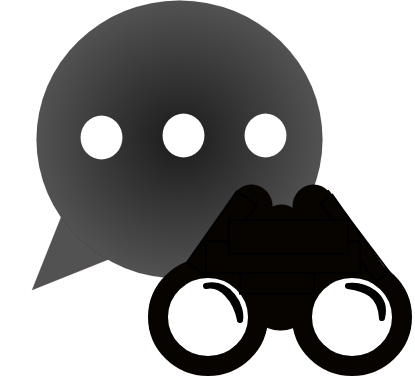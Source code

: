 <mxfile version="24.0.7" type="device">
  <diagram name="Page-1" id="mWeSTEN4kDcE91EUzqUU">
    <mxGraphModel dx="971" dy="52" grid="0" gridSize="10" guides="1" tooltips="1" connect="1" arrows="1" fold="1" page="0" pageScale="1" pageWidth="850" pageHeight="1100" math="0" shadow="0">
      <root>
        <mxCell id="0" />
        <mxCell id="1" parent="0" />
        <mxCell id="ezNnsWfWHxEFQ23frSES-12" value="" style="triangle;whiteSpace=wrap;html=1;rotation=-225;strokeWidth=0;fillColor=#525252;strokeColor=#b85450;" vertex="1" parent="1">
          <mxGeometry x="128.36" y="575.64" width="50" height="43" as="geometry" />
        </mxCell>
        <mxCell id="ezNnsWfWHxEFQ23frSES-6" value="" style="ellipse;whiteSpace=wrap;html=1;fillColor=#1b1b1b;strokeWidth=0;gradientColor=#525252;gradientDirection=radial;" vertex="1" parent="1">
          <mxGeometry x="138" y="470" width="143" height="139" as="geometry" />
        </mxCell>
        <mxCell id="ezNnsWfWHxEFQ23frSES-7" value="" style="ellipse;whiteSpace=wrap;html=1;strokeWidth=0;" vertex="1" parent="1">
          <mxGeometry x="160" y="527.5" width="21" height="22" as="geometry" />
        </mxCell>
        <mxCell id="ezNnsWfWHxEFQ23frSES-8" value="" style="ellipse;whiteSpace=wrap;html=1;strokeWidth=0;" vertex="1" parent="1">
          <mxGeometry x="201" y="526.5" width="21" height="22" as="geometry" />
        </mxCell>
        <mxCell id="ezNnsWfWHxEFQ23frSES-9" value="" style="ellipse;whiteSpace=wrap;html=1;strokeWidth=0;" vertex="1" parent="1">
          <mxGeometry x="242" y="526.5" width="21" height="22" as="geometry" />
        </mxCell>
        <mxCell id="ezNnsWfWHxEFQ23frSES-31" value="" style="group" vertex="1" connectable="0" parent="1">
          <mxGeometry x="199" y="562" width="122" height="91" as="geometry" />
        </mxCell>
        <mxCell id="ezNnsWfWHxEFQ23frSES-15" value="" style="ellipse;whiteSpace=wrap;html=1;strokeWidth=0;strokeColor=#070400;fillColor=#070400;" vertex="1" parent="ezNnsWfWHxEFQ23frSES-31">
          <mxGeometry x="45" y="42" width="32" height="31" as="geometry" />
        </mxCell>
        <mxCell id="ezNnsWfWHxEFQ23frSES-13" value="" style="ellipse;whiteSpace=wrap;html=1;strokeWidth=10;strokeColor=#070400;fillColor=none;" vertex="1" parent="ezNnsWfWHxEFQ23frSES-31">
          <mxGeometry y="42" width="50" height="49" as="geometry" />
        </mxCell>
        <mxCell id="ezNnsWfWHxEFQ23frSES-14" value="" style="ellipse;whiteSpace=wrap;html=1;strokeWidth=10;strokeColor=#070400;fillColor=none;gradientColor=default;" vertex="1" parent="ezNnsWfWHxEFQ23frSES-31">
          <mxGeometry x="72" y="42" width="50" height="49" as="geometry" />
        </mxCell>
        <mxCell id="ezNnsWfWHxEFQ23frSES-19" value="" style="edgeStyle=none;orthogonalLoop=1;jettySize=auto;html=1;rounded=0;fontSize=12;startSize=8;endSize=8;curved=1;entryX=0;entryY=0;entryDx=0;entryDy=0;strokeWidth=2;strokeColor=#070400;endArrow=none;endFill=0;exitX=0.949;exitY=0.828;exitDx=0;exitDy=0;exitPerimeter=0;" edge="1" parent="ezNnsWfWHxEFQ23frSES-31" source="ezNnsWfWHxEFQ23frSES-25">
          <mxGeometry width="140" relative="1" as="geometry">
            <mxPoint x="3.29" y="54.805" as="sourcePoint" />
            <mxPoint x="40.996" y="4.4" as="targetPoint" />
            <Array as="points" />
          </mxGeometry>
        </mxCell>
        <mxCell id="ezNnsWfWHxEFQ23frSES-20" value="" style="edgeStyle=none;orthogonalLoop=1;jettySize=auto;html=1;rounded=0;fontSize=12;startSize=8;endSize=8;curved=1;exitX=0.98;exitY=0.184;exitDx=0;exitDy=0;exitPerimeter=0;strokeWidth=1;strokeColor=#070400;endArrow=none;endFill=0;entryX=1;entryY=0;entryDx=0;entryDy=0;" edge="1" parent="ezNnsWfWHxEFQ23frSES-31" source="ezNnsWfWHxEFQ23frSES-14" target="ezNnsWfWHxEFQ23frSES-22">
          <mxGeometry width="140" relative="1" as="geometry">
            <mxPoint x="121" y="57" as="sourcePoint" />
            <mxPoint x="84" y="2" as="targetPoint" />
            <Array as="points" />
          </mxGeometry>
        </mxCell>
        <mxCell id="ezNnsWfWHxEFQ23frSES-21" value="" style="ellipse;whiteSpace=wrap;html=1;strokeWidth=0;strokeColor=#070400;fillColor=#070400;" vertex="1" parent="ezNnsWfWHxEFQ23frSES-31">
          <mxGeometry x="51" y="10" width="21" height="22" as="geometry" />
        </mxCell>
        <mxCell id="ezNnsWfWHxEFQ23frSES-22" value="" style="ellipse;whiteSpace=wrap;html=1;strokeWidth=0;strokeColor=#070400;fillColor=#070400;" vertex="1" parent="ezNnsWfWHxEFQ23frSES-31">
          <mxGeometry x="67" width="21" height="22" as="geometry" />
        </mxCell>
        <mxCell id="ezNnsWfWHxEFQ23frSES-23" value="" style="ellipse;whiteSpace=wrap;html=1;strokeWidth=0;strokeColor=#070400;fillColor=#070400;" vertex="1" parent="ezNnsWfWHxEFQ23frSES-31">
          <mxGeometry x="36" width="21" height="22" as="geometry" />
        </mxCell>
        <mxCell id="ezNnsWfWHxEFQ23frSES-25" value="" style="whiteSpace=wrap;html=1;rotation=-235;fillColor=#070400;" vertex="1" parent="ezNnsWfWHxEFQ23frSES-31">
          <mxGeometry x="10.17" y="18.79" width="43.55" height="12" as="geometry" />
        </mxCell>
        <mxCell id="ezNnsWfWHxEFQ23frSES-26" value="" style="whiteSpace=wrap;html=1;rotation=55;fillColor=#070400;" vertex="1" parent="ezNnsWfWHxEFQ23frSES-31">
          <mxGeometry x="74" y="23.54" width="48" height="7.25" as="geometry" />
        </mxCell>
        <mxCell id="ezNnsWfWHxEFQ23frSES-27" value="" style="whiteSpace=wrap;html=1;fillColor=#070400;" vertex="1" parent="ezNnsWfWHxEFQ23frSES-31">
          <mxGeometry x="41" y="39" width="37" height="15.81" as="geometry" />
        </mxCell>
        <mxCell id="ezNnsWfWHxEFQ23frSES-28" value="" style="whiteSpace=wrap;html=1;fillColor=#070400;" vertex="1" parent="ezNnsWfWHxEFQ23frSES-31">
          <mxGeometry x="24" y="28.6" width="77" height="15.81" as="geometry" />
        </mxCell>
        <mxCell id="ezNnsWfWHxEFQ23frSES-30" value="" style="whiteSpace=wrap;html=1;fillColor=#070400;" vertex="1" parent="ezNnsWfWHxEFQ23frSES-31">
          <mxGeometry x="35.54" y="18" width="59.46" height="17" as="geometry" />
        </mxCell>
        <mxCell id="ezNnsWfWHxEFQ23frSES-47" value="" style="edgeStyle=none;orthogonalLoop=1;jettySize=auto;html=1;rounded=0;fontSize=12;startSize=8;endSize=8;curved=1;exitX=0.46;exitY=0.204;exitDx=0;exitDy=0;exitPerimeter=0;endArrow=none;endFill=0;strokeWidth=3;strokeColor=default;sketch=1;curveFitting=1;jiggle=2;" edge="1" parent="ezNnsWfWHxEFQ23frSES-31">
          <mxGeometry width="140" relative="1" as="geometry">
            <mxPoint x="24.0" y="50.996" as="sourcePoint" />
            <mxPoint x="41" y="68" as="targetPoint" />
            <Array as="points">
              <mxPoint x="42" y="52" />
            </Array>
          </mxGeometry>
        </mxCell>
        <mxCell id="ezNnsWfWHxEFQ23frSES-48" value="" style="edgeStyle=none;orthogonalLoop=1;jettySize=auto;html=1;rounded=0;fontSize=12;startSize=8;endSize=8;curved=1;exitX=0.46;exitY=0.204;exitDx=0;exitDy=0;exitPerimeter=0;endArrow=none;endFill=0;strokeWidth=3;strokeColor=default;sketch=1;curveFitting=1;jiggle=2;" edge="1" parent="ezNnsWfWHxEFQ23frSES-31">
          <mxGeometry width="140" relative="1" as="geometry">
            <mxPoint x="95.0" y="50.996" as="sourcePoint" />
            <mxPoint x="112" y="67" as="targetPoint" />
            <Array as="points">
              <mxPoint x="113" y="52" />
            </Array>
          </mxGeometry>
        </mxCell>
      </root>
    </mxGraphModel>
  </diagram>
</mxfile>
